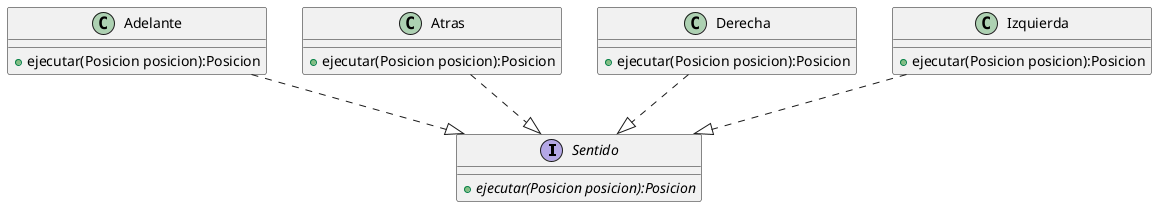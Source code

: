 @startuml
'https://plantuml.com/class-diagram

interface Sentido{
    + {abstract} ejecutar(Posicion posicion):Posicion
}

class Adelante{
    + ejecutar(Posicion posicion):Posicion
}

class Atras{
    + ejecutar(Posicion posicion):Posicion
}

class Derecha{
    + ejecutar(Posicion posicion):Posicion
}

class Izquierda{
    + ejecutar(Posicion posicion):Posicion
}

Adelante ..|> Sentido
Atras ..|> Sentido
Derecha ..|> Sentido
Izquierda ..|> Sentido

@enduml